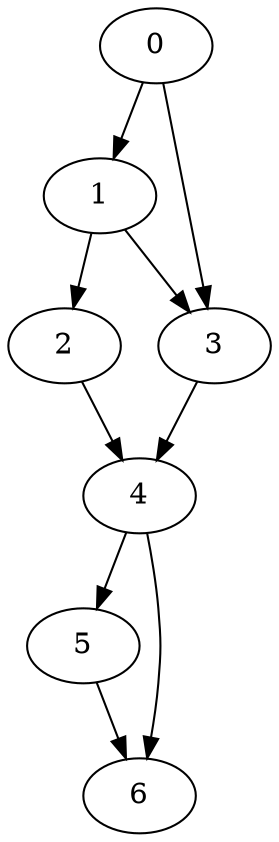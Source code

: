 digraph {
	0
	1
	2
	3
	4
	5
	6
	0 -> 1
	1 -> 2
	0 -> 3
	1 -> 3
	2 -> 4
	3 -> 4
	4 -> 5
	4 -> 6
	5 -> 6
}
